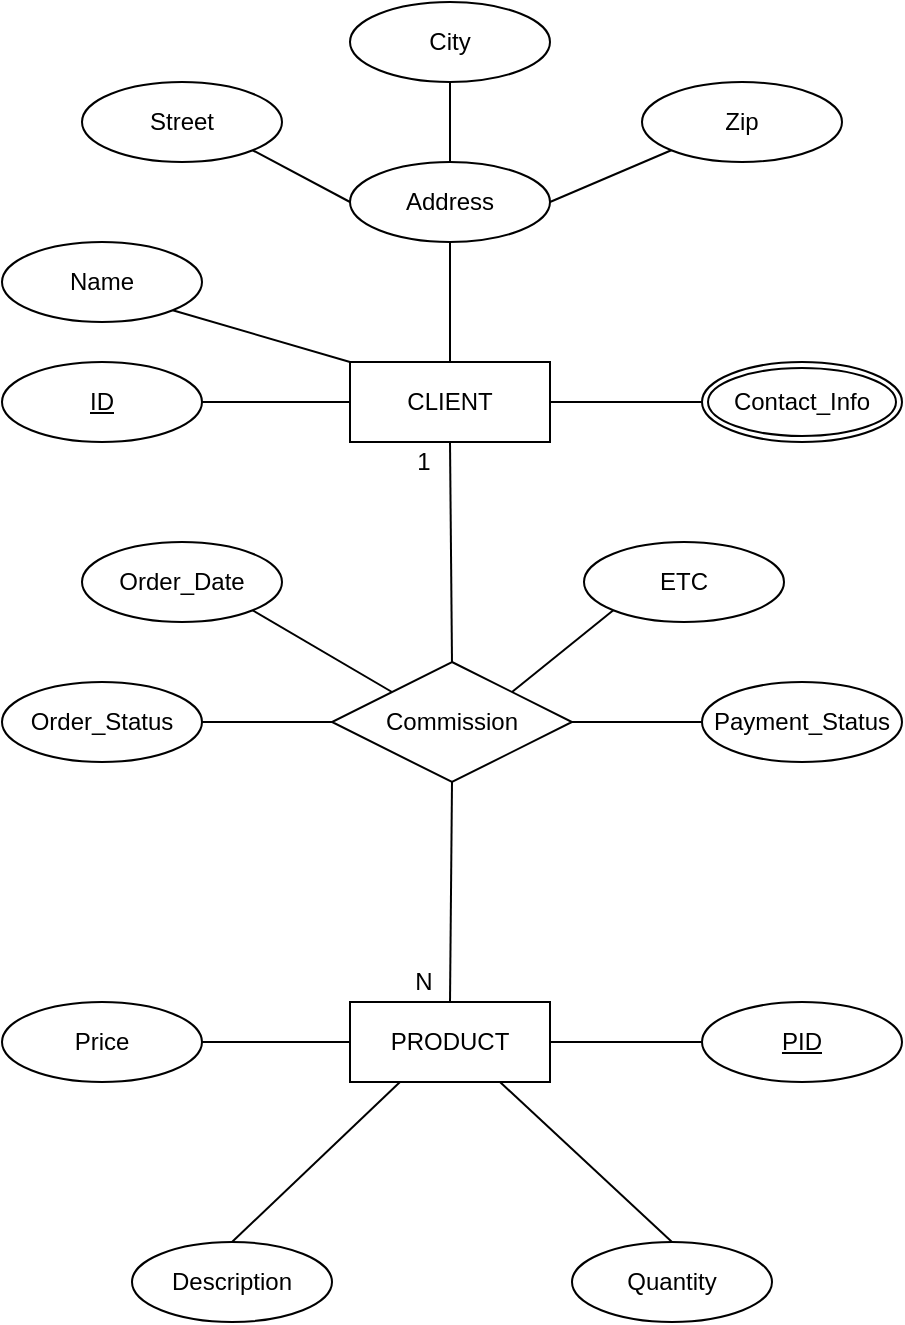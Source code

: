<mxfile version="13.3.1" type="device"><diagram id="C5RBs43oDa-KdzZeNtuy" name="Page-1"><mxGraphModel dx="520" dy="737" grid="1" gridSize="10" guides="1" tooltips="1" connect="1" arrows="1" fold="1" page="1" pageScale="1" pageWidth="827" pageHeight="1169" math="0" shadow="0"><root><mxCell id="WIyWlLk6GJQsqaUBKTNV-0"/><mxCell id="WIyWlLk6GJQsqaUBKTNV-1" parent="WIyWlLk6GJQsqaUBKTNV-0"/><mxCell id="E02aTY5Tg2Ey50vJp3Zf-12" style="edgeStyle=none;rounded=0;orthogonalLoop=1;jettySize=auto;html=1;exitX=0.5;exitY=0;exitDx=0;exitDy=0;entryX=0.5;entryY=1;entryDx=0;entryDy=0;endArrow=none;endFill=0;" parent="WIyWlLk6GJQsqaUBKTNV-1" source="E02aTY5Tg2Ey50vJp3Zf-1" target="E02aTY5Tg2Ey50vJp3Zf-5" edge="1"><mxGeometry relative="1" as="geometry"/></mxCell><mxCell id="E02aTY5Tg2Ey50vJp3Zf-18" style="edgeStyle=none;rounded=0;orthogonalLoop=1;jettySize=auto;html=1;exitX=1;exitY=0.5;exitDx=0;exitDy=0;entryX=0;entryY=0.5;entryDx=0;entryDy=0;endArrow=none;endFill=0;" parent="WIyWlLk6GJQsqaUBKTNV-1" source="E02aTY5Tg2Ey50vJp3Zf-1" target="E02aTY5Tg2Ey50vJp3Zf-17" edge="1"><mxGeometry relative="1" as="geometry"/></mxCell><mxCell id="E02aTY5Tg2Ey50vJp3Zf-1" value="CLIENT" style="whiteSpace=wrap;html=1;align=center;" parent="WIyWlLk6GJQsqaUBKTNV-1" vertex="1"><mxGeometry x="363" y="200" width="100" height="40" as="geometry"/></mxCell><mxCell id="E02aTY5Tg2Ey50vJp3Zf-13" style="edgeStyle=none;rounded=0;orthogonalLoop=1;jettySize=auto;html=1;exitX=1;exitY=1;exitDx=0;exitDy=0;entryX=0;entryY=0;entryDx=0;entryDy=0;endArrow=none;endFill=0;" parent="WIyWlLk6GJQsqaUBKTNV-1" source="E02aTY5Tg2Ey50vJp3Zf-2" target="E02aTY5Tg2Ey50vJp3Zf-1" edge="1"><mxGeometry relative="1" as="geometry"/></mxCell><mxCell id="E02aTY5Tg2Ey50vJp3Zf-2" value="Name" style="ellipse;whiteSpace=wrap;html=1;align=center;" parent="WIyWlLk6GJQsqaUBKTNV-1" vertex="1"><mxGeometry x="189" y="140" width="100" height="40" as="geometry"/></mxCell><mxCell id="E02aTY5Tg2Ey50vJp3Zf-10" style="edgeStyle=none;rounded=0;orthogonalLoop=1;jettySize=auto;html=1;exitX=1;exitY=1;exitDx=0;exitDy=0;entryX=0;entryY=0.5;entryDx=0;entryDy=0;endArrow=none;endFill=0;" parent="WIyWlLk6GJQsqaUBKTNV-1" source="E02aTY5Tg2Ey50vJp3Zf-4" target="E02aTY5Tg2Ey50vJp3Zf-5" edge="1"><mxGeometry relative="1" as="geometry"/></mxCell><mxCell id="E02aTY5Tg2Ey50vJp3Zf-4" value="Street" style="ellipse;whiteSpace=wrap;html=1;align=center;" parent="WIyWlLk6GJQsqaUBKTNV-1" vertex="1"><mxGeometry x="229" y="60" width="100" height="40" as="geometry"/></mxCell><mxCell id="E02aTY5Tg2Ey50vJp3Zf-9" style="edgeStyle=none;rounded=0;orthogonalLoop=1;jettySize=auto;html=1;exitX=0.5;exitY=0;exitDx=0;exitDy=0;entryX=0.5;entryY=1;entryDx=0;entryDy=0;endArrow=none;endFill=0;" parent="WIyWlLk6GJQsqaUBKTNV-1" source="E02aTY5Tg2Ey50vJp3Zf-5" target="E02aTY5Tg2Ey50vJp3Zf-6" edge="1"><mxGeometry relative="1" as="geometry"/></mxCell><mxCell id="E02aTY5Tg2Ey50vJp3Zf-5" value="Address" style="ellipse;whiteSpace=wrap;html=1;align=center;" parent="WIyWlLk6GJQsqaUBKTNV-1" vertex="1"><mxGeometry x="363" y="100" width="100" height="40" as="geometry"/></mxCell><mxCell id="E02aTY5Tg2Ey50vJp3Zf-6" value="City" style="ellipse;whiteSpace=wrap;html=1;align=center;" parent="WIyWlLk6GJQsqaUBKTNV-1" vertex="1"><mxGeometry x="363" y="20" width="100" height="40" as="geometry"/></mxCell><mxCell id="E02aTY5Tg2Ey50vJp3Zf-11" style="edgeStyle=none;rounded=0;orthogonalLoop=1;jettySize=auto;html=1;exitX=0;exitY=1;exitDx=0;exitDy=0;entryX=1;entryY=0.5;entryDx=0;entryDy=0;endArrow=none;endFill=0;" parent="WIyWlLk6GJQsqaUBKTNV-1" source="E02aTY5Tg2Ey50vJp3Zf-8" target="E02aTY5Tg2Ey50vJp3Zf-5" edge="1"><mxGeometry relative="1" as="geometry"/></mxCell><mxCell id="E02aTY5Tg2Ey50vJp3Zf-8" value="Zip" style="ellipse;whiteSpace=wrap;html=1;align=center;" parent="WIyWlLk6GJQsqaUBKTNV-1" vertex="1"><mxGeometry x="509" y="60" width="100" height="40" as="geometry"/></mxCell><mxCell id="E02aTY5Tg2Ey50vJp3Zf-16" style="edgeStyle=none;rounded=0;orthogonalLoop=1;jettySize=auto;html=1;exitX=1;exitY=0.5;exitDx=0;exitDy=0;endArrow=none;endFill=0;" parent="WIyWlLk6GJQsqaUBKTNV-1" source="E02aTY5Tg2Ey50vJp3Zf-14" target="E02aTY5Tg2Ey50vJp3Zf-1" edge="1"><mxGeometry relative="1" as="geometry"/></mxCell><mxCell id="E02aTY5Tg2Ey50vJp3Zf-14" value="&lt;u&gt;ID&lt;/u&gt;" style="ellipse;whiteSpace=wrap;html=1;align=center;" parent="WIyWlLk6GJQsqaUBKTNV-1" vertex="1"><mxGeometry x="189" y="200" width="100" height="40" as="geometry"/></mxCell><mxCell id="E02aTY5Tg2Ey50vJp3Zf-17" value="Contact_Info" style="ellipse;shape=doubleEllipse;margin=3;whiteSpace=wrap;html=1;align=center;" parent="WIyWlLk6GJQsqaUBKTNV-1" vertex="1"><mxGeometry x="539" y="200" width="100" height="40" as="geometry"/></mxCell><mxCell id="E02aTY5Tg2Ey50vJp3Zf-20" style="edgeStyle=none;rounded=0;orthogonalLoop=1;jettySize=auto;html=1;exitX=0.5;exitY=0;exitDx=0;exitDy=0;entryX=0.5;entryY=1;entryDx=0;entryDy=0;endArrow=none;endFill=0;" parent="WIyWlLk6GJQsqaUBKTNV-1" source="E02aTY5Tg2Ey50vJp3Zf-19" target="E02aTY5Tg2Ey50vJp3Zf-1" edge="1"><mxGeometry relative="1" as="geometry"/></mxCell><mxCell id="E02aTY5Tg2Ey50vJp3Zf-31" style="edgeStyle=none;rounded=0;orthogonalLoop=1;jettySize=auto;html=1;exitX=1;exitY=0.5;exitDx=0;exitDy=0;endArrow=none;endFill=0;" parent="WIyWlLk6GJQsqaUBKTNV-1" source="E02aTY5Tg2Ey50vJp3Zf-19" target="E02aTY5Tg2Ey50vJp3Zf-30" edge="1"><mxGeometry relative="1" as="geometry"/></mxCell><mxCell id="E02aTY5Tg2Ey50vJp3Zf-19" value="Commission" style="shape=rhombus;perimeter=rhombusPerimeter;whiteSpace=wrap;html=1;align=center;" parent="WIyWlLk6GJQsqaUBKTNV-1" vertex="1"><mxGeometry x="354" y="350" width="120" height="60" as="geometry"/></mxCell><mxCell id="E02aTY5Tg2Ey50vJp3Zf-22" style="edgeStyle=none;rounded=0;orthogonalLoop=1;jettySize=auto;html=1;exitX=0.5;exitY=0;exitDx=0;exitDy=0;entryX=0.5;entryY=1;entryDx=0;entryDy=0;endArrow=none;endFill=0;" parent="WIyWlLk6GJQsqaUBKTNV-1" source="E02aTY5Tg2Ey50vJp3Zf-21" target="E02aTY5Tg2Ey50vJp3Zf-19" edge="1"><mxGeometry relative="1" as="geometry"/></mxCell><mxCell id="E02aTY5Tg2Ey50vJp3Zf-27" style="edgeStyle=none;rounded=0;orthogonalLoop=1;jettySize=auto;html=1;exitX=1;exitY=0.5;exitDx=0;exitDy=0;entryX=0;entryY=0.5;entryDx=0;entryDy=0;endArrow=none;endFill=0;" parent="WIyWlLk6GJQsqaUBKTNV-1" source="E02aTY5Tg2Ey50vJp3Zf-21" target="E02aTY5Tg2Ey50vJp3Zf-26" edge="1"><mxGeometry relative="1" as="geometry"/></mxCell><mxCell id="E02aTY5Tg2Ey50vJp3Zf-21" value="PRODUCT" style="whiteSpace=wrap;html=1;align=center;" parent="WIyWlLk6GJQsqaUBKTNV-1" vertex="1"><mxGeometry x="363" y="520" width="100" height="40" as="geometry"/></mxCell><mxCell id="E02aTY5Tg2Ey50vJp3Zf-25" style="edgeStyle=none;rounded=0;orthogonalLoop=1;jettySize=auto;html=1;exitX=1;exitY=0.5;exitDx=0;exitDy=0;entryX=0;entryY=0.5;entryDx=0;entryDy=0;endArrow=none;endFill=0;" parent="WIyWlLk6GJQsqaUBKTNV-1" source="E02aTY5Tg2Ey50vJp3Zf-23" target="E02aTY5Tg2Ey50vJp3Zf-21" edge="1"><mxGeometry relative="1" as="geometry"/></mxCell><mxCell id="E02aTY5Tg2Ey50vJp3Zf-23" value="Price" style="ellipse;whiteSpace=wrap;html=1;align=center;" parent="WIyWlLk6GJQsqaUBKTNV-1" vertex="1"><mxGeometry x="189" y="520" width="100" height="40" as="geometry"/></mxCell><mxCell id="E02aTY5Tg2Ey50vJp3Zf-26" value="&lt;u&gt;PID&lt;/u&gt;" style="ellipse;whiteSpace=wrap;html=1;align=center;" parent="WIyWlLk6GJQsqaUBKTNV-1" vertex="1"><mxGeometry x="539" y="520" width="100" height="40" as="geometry"/></mxCell><mxCell id="ZjlFCKs3Jggx252rsKfq-3" style="edgeStyle=none;rounded=0;orthogonalLoop=1;jettySize=auto;html=1;exitX=0.5;exitY=0;exitDx=0;exitDy=0;entryX=0.25;entryY=1;entryDx=0;entryDy=0;endArrow=none;endFill=0;" parent="WIyWlLk6GJQsqaUBKTNV-1" source="E02aTY5Tg2Ey50vJp3Zf-28" target="E02aTY5Tg2Ey50vJp3Zf-21" edge="1"><mxGeometry relative="1" as="geometry"/></mxCell><mxCell id="E02aTY5Tg2Ey50vJp3Zf-28" value="Description" style="ellipse;whiteSpace=wrap;html=1;align=center;" parent="WIyWlLk6GJQsqaUBKTNV-1" vertex="1"><mxGeometry x="254" y="640" width="100" height="40" as="geometry"/></mxCell><mxCell id="E02aTY5Tg2Ey50vJp3Zf-30" value="Payment_Status" style="ellipse;whiteSpace=wrap;html=1;align=center;" parent="WIyWlLk6GJQsqaUBKTNV-1" vertex="1"><mxGeometry x="539" y="360" width="100" height="40" as="geometry"/></mxCell><mxCell id="E02aTY5Tg2Ey50vJp3Zf-35" style="edgeStyle=none;rounded=0;orthogonalLoop=1;jettySize=auto;html=1;exitX=1;exitY=0.5;exitDx=0;exitDy=0;entryX=0;entryY=0.5;entryDx=0;entryDy=0;endArrow=none;endFill=0;" parent="WIyWlLk6GJQsqaUBKTNV-1" source="E02aTY5Tg2Ey50vJp3Zf-32" target="E02aTY5Tg2Ey50vJp3Zf-19" edge="1"><mxGeometry relative="1" as="geometry"/></mxCell><mxCell id="E02aTY5Tg2Ey50vJp3Zf-32" value="Order_Status" style="ellipse;whiteSpace=wrap;html=1;align=center;" parent="WIyWlLk6GJQsqaUBKTNV-1" vertex="1"><mxGeometry x="189" y="360" width="100" height="40" as="geometry"/></mxCell><mxCell id="E02aTY5Tg2Ey50vJp3Zf-38" style="edgeStyle=none;rounded=0;orthogonalLoop=1;jettySize=auto;html=1;exitX=1;exitY=1;exitDx=0;exitDy=0;entryX=0;entryY=0;entryDx=0;entryDy=0;endArrow=none;endFill=0;" parent="WIyWlLk6GJQsqaUBKTNV-1" source="E02aTY5Tg2Ey50vJp3Zf-36" target="E02aTY5Tg2Ey50vJp3Zf-19" edge="1"><mxGeometry relative="1" as="geometry"/></mxCell><mxCell id="E02aTY5Tg2Ey50vJp3Zf-36" value="Order_Date" style="ellipse;whiteSpace=wrap;html=1;align=center;" parent="WIyWlLk6GJQsqaUBKTNV-1" vertex="1"><mxGeometry x="229" y="290" width="100" height="40" as="geometry"/></mxCell><mxCell id="E02aTY5Tg2Ey50vJp3Zf-40" style="edgeStyle=none;rounded=0;orthogonalLoop=1;jettySize=auto;html=1;exitX=0;exitY=1;exitDx=0;exitDy=0;entryX=1;entryY=0;entryDx=0;entryDy=0;endArrow=none;endFill=0;" parent="WIyWlLk6GJQsqaUBKTNV-1" source="E02aTY5Tg2Ey50vJp3Zf-39" target="E02aTY5Tg2Ey50vJp3Zf-19" edge="1"><mxGeometry relative="1" as="geometry"/></mxCell><mxCell id="E02aTY5Tg2Ey50vJp3Zf-39" value="ETC" style="ellipse;whiteSpace=wrap;html=1;align=center;" parent="WIyWlLk6GJQsqaUBKTNV-1" vertex="1"><mxGeometry x="480" y="290" width="100" height="40" as="geometry"/></mxCell><mxCell id="E02aTY5Tg2Ey50vJp3Zf-41" value="1" style="text;html=1;strokeColor=none;fillColor=none;align=center;verticalAlign=middle;whiteSpace=wrap;rounded=0;" parent="WIyWlLk6GJQsqaUBKTNV-1" vertex="1"><mxGeometry x="380" y="240" width="40" height="20" as="geometry"/></mxCell><mxCell id="E02aTY5Tg2Ey50vJp3Zf-46" value="N" style="text;html=1;strokeColor=none;fillColor=none;align=center;verticalAlign=middle;whiteSpace=wrap;rounded=0;" parent="WIyWlLk6GJQsqaUBKTNV-1" vertex="1"><mxGeometry x="380" y="500" width="40" height="20" as="geometry"/></mxCell><mxCell id="ZjlFCKs3Jggx252rsKfq-4" style="edgeStyle=none;rounded=0;orthogonalLoop=1;jettySize=auto;html=1;exitX=0.5;exitY=0;exitDx=0;exitDy=0;entryX=0.75;entryY=1;entryDx=0;entryDy=0;endArrow=none;endFill=0;" parent="WIyWlLk6GJQsqaUBKTNV-1" source="ZjlFCKs3Jggx252rsKfq-0" target="E02aTY5Tg2Ey50vJp3Zf-21" edge="1"><mxGeometry relative="1" as="geometry"/></mxCell><mxCell id="ZjlFCKs3Jggx252rsKfq-0" value="Quantity" style="ellipse;whiteSpace=wrap;html=1;align=center;" parent="WIyWlLk6GJQsqaUBKTNV-1" vertex="1"><mxGeometry x="474" y="640" width="100" height="40" as="geometry"/></mxCell></root></mxGraphModel></diagram></mxfile>